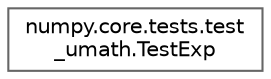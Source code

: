 digraph "Graphical Class Hierarchy"
{
 // LATEX_PDF_SIZE
  bgcolor="transparent";
  edge [fontname=Helvetica,fontsize=10,labelfontname=Helvetica,labelfontsize=10];
  node [fontname=Helvetica,fontsize=10,shape=box,height=0.2,width=0.4];
  rankdir="LR";
  Node0 [id="Node000000",label="numpy.core.tests.test\l_umath.TestExp",height=0.2,width=0.4,color="grey40", fillcolor="white", style="filled",URL="$d8/dd2/classnumpy_1_1core_1_1tests_1_1test__umath_1_1TestExp.html",tooltip=" "];
}
